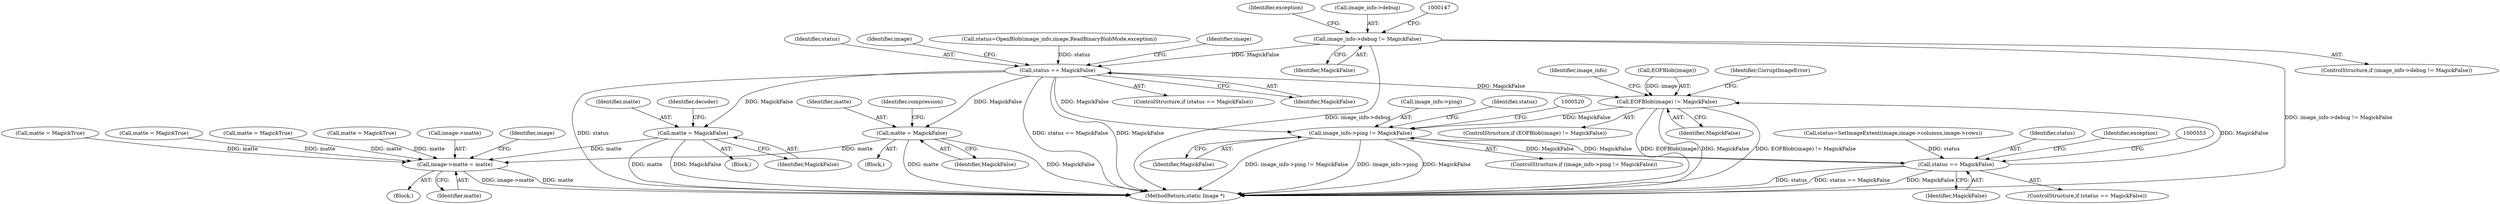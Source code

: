 digraph "0_ImageMagick_f5910e91b0778e03ded45b9022be8eb8f77942cd@pointer" {
"1000141" [label="(Call,image_info->debug != MagickFalse)"];
"1000179" [label="(Call,status == MagickFalse)"];
"1000293" [label="(Call,matte = MagickFalse)"];
"1000473" [label="(Call,image->matte = matte)"];
"1000318" [label="(Call,matte = MagickFalse)"];
"1000449" [label="(Call,EOFBlob(image) != MagickFalse)"];
"1000513" [label="(Call,image_info->ping != MagickFalse)"];
"1000537" [label="(Call,status == MagickFalse)"];
"1000514" [label="(Call,image_info->ping)"];
"1000157" [label="(Identifier,exception)"];
"1000320" [label="(Identifier,MagickFalse)"];
"1000526" [label="(Call,status=SetImageExtent(image,image->columns,image->rows))"];
"1000141" [label="(Call,image_info->debug != MagickFalse)"];
"1000180" [label="(Identifier,status)"];
"1000449" [label="(Call,EOFBlob(image) != MagickFalse)"];
"1000294" [label="(Identifier,matte)"];
"1000142" [label="(Call,image_info->debug)"];
"1000457" [label="(Identifier,image_info)"];
"1000140" [label="(ControlStructure,if (image_info->debug != MagickFalse))"];
"1000452" [label="(Identifier,MagickFalse)"];
"1000330" [label="(Call,matte = MagickTrue)"];
"1000537" [label="(Call,status == MagickFalse)"];
"1000539" [label="(Identifier,MagickFalse)"];
"1000319" [label="(Identifier,matte)"];
"1000538" [label="(Identifier,status)"];
"1000527" [label="(Identifier,status)"];
"1000317" [label="(Block,)"];
"1000512" [label="(ControlStructure,if (image_info->ping != MagickFalse))"];
"1000517" [label="(Identifier,MagickFalse)"];
"1000513" [label="(Call,image_info->ping != MagickFalse)"];
"1000260" [label="(Call,matte = MagickTrue)"];
"1000252" [label="(Call,matte = MagickTrue)"];
"1000297" [label="(Identifier,decoder)"];
"1000442" [label="(Block,)"];
"1000145" [label="(Identifier,MagickFalse)"];
"1000184" [label="(Identifier,image)"];
"1000342" [label="(Call,matte = MagickTrue)"];
"1000450" [label="(Call,EOFBlob(image))"];
"1000473" [label="(Call,image->matte = matte)"];
"1000448" [label="(ControlStructure,if (EOFBlob(image) != MagickFalse))"];
"1000542" [label="(Identifier,exception)"];
"1000292" [label="(Block,)"];
"1000178" [label="(ControlStructure,if (status == MagickFalse))"];
"1000318" [label="(Call,matte = MagickFalse)"];
"1000295" [label="(Identifier,MagickFalse)"];
"1000576" [label="(MethodReturn,static Image *)"];
"1000474" [label="(Call,image->matte)"];
"1000171" [label="(Call,status=OpenBlob(image_info,image,ReadBinaryBlobMode,exception))"];
"1000322" [label="(Identifier,compression)"];
"1000536" [label="(ControlStructure,if (status == MagickFalse))"];
"1000454" [label="(Identifier,CorruptImageError)"];
"1000181" [label="(Identifier,MagickFalse)"];
"1000477" [label="(Identifier,matte)"];
"1000194" [label="(Identifier,image)"];
"1000179" [label="(Call,status == MagickFalse)"];
"1000293" [label="(Call,matte = MagickFalse)"];
"1000480" [label="(Identifier,image)"];
"1000141" -> "1000140"  [label="AST: "];
"1000141" -> "1000145"  [label="CFG: "];
"1000142" -> "1000141"  [label="AST: "];
"1000145" -> "1000141"  [label="AST: "];
"1000147" -> "1000141"  [label="CFG: "];
"1000157" -> "1000141"  [label="CFG: "];
"1000141" -> "1000576"  [label="DDG: image_info->debug"];
"1000141" -> "1000576"  [label="DDG: image_info->debug != MagickFalse"];
"1000141" -> "1000179"  [label="DDG: MagickFalse"];
"1000179" -> "1000178"  [label="AST: "];
"1000179" -> "1000181"  [label="CFG: "];
"1000180" -> "1000179"  [label="AST: "];
"1000181" -> "1000179"  [label="AST: "];
"1000184" -> "1000179"  [label="CFG: "];
"1000194" -> "1000179"  [label="CFG: "];
"1000179" -> "1000576"  [label="DDG: status == MagickFalse"];
"1000179" -> "1000576"  [label="DDG: MagickFalse"];
"1000179" -> "1000576"  [label="DDG: status"];
"1000171" -> "1000179"  [label="DDG: status"];
"1000179" -> "1000293"  [label="DDG: MagickFalse"];
"1000179" -> "1000318"  [label="DDG: MagickFalse"];
"1000179" -> "1000449"  [label="DDG: MagickFalse"];
"1000179" -> "1000513"  [label="DDG: MagickFalse"];
"1000293" -> "1000292"  [label="AST: "];
"1000293" -> "1000295"  [label="CFG: "];
"1000294" -> "1000293"  [label="AST: "];
"1000295" -> "1000293"  [label="AST: "];
"1000297" -> "1000293"  [label="CFG: "];
"1000293" -> "1000576"  [label="DDG: matte"];
"1000293" -> "1000576"  [label="DDG: MagickFalse"];
"1000293" -> "1000473"  [label="DDG: matte"];
"1000473" -> "1000442"  [label="AST: "];
"1000473" -> "1000477"  [label="CFG: "];
"1000474" -> "1000473"  [label="AST: "];
"1000477" -> "1000473"  [label="AST: "];
"1000480" -> "1000473"  [label="CFG: "];
"1000473" -> "1000576"  [label="DDG: image->matte"];
"1000473" -> "1000576"  [label="DDG: matte"];
"1000330" -> "1000473"  [label="DDG: matte"];
"1000318" -> "1000473"  [label="DDG: matte"];
"1000260" -> "1000473"  [label="DDG: matte"];
"1000252" -> "1000473"  [label="DDG: matte"];
"1000342" -> "1000473"  [label="DDG: matte"];
"1000318" -> "1000317"  [label="AST: "];
"1000318" -> "1000320"  [label="CFG: "];
"1000319" -> "1000318"  [label="AST: "];
"1000320" -> "1000318"  [label="AST: "];
"1000322" -> "1000318"  [label="CFG: "];
"1000318" -> "1000576"  [label="DDG: matte"];
"1000318" -> "1000576"  [label="DDG: MagickFalse"];
"1000449" -> "1000448"  [label="AST: "];
"1000449" -> "1000452"  [label="CFG: "];
"1000450" -> "1000449"  [label="AST: "];
"1000452" -> "1000449"  [label="AST: "];
"1000454" -> "1000449"  [label="CFG: "];
"1000457" -> "1000449"  [label="CFG: "];
"1000449" -> "1000576"  [label="DDG: EOFBlob(image)"];
"1000449" -> "1000576"  [label="DDG: MagickFalse"];
"1000449" -> "1000576"  [label="DDG: EOFBlob(image) != MagickFalse"];
"1000450" -> "1000449"  [label="DDG: image"];
"1000537" -> "1000449"  [label="DDG: MagickFalse"];
"1000449" -> "1000513"  [label="DDG: MagickFalse"];
"1000513" -> "1000512"  [label="AST: "];
"1000513" -> "1000517"  [label="CFG: "];
"1000514" -> "1000513"  [label="AST: "];
"1000517" -> "1000513"  [label="AST: "];
"1000520" -> "1000513"  [label="CFG: "];
"1000527" -> "1000513"  [label="CFG: "];
"1000513" -> "1000576"  [label="DDG: image_info->ping != MagickFalse"];
"1000513" -> "1000576"  [label="DDG: image_info->ping"];
"1000513" -> "1000576"  [label="DDG: MagickFalse"];
"1000537" -> "1000513"  [label="DDG: MagickFalse"];
"1000513" -> "1000537"  [label="DDG: MagickFalse"];
"1000537" -> "1000536"  [label="AST: "];
"1000537" -> "1000539"  [label="CFG: "];
"1000538" -> "1000537"  [label="AST: "];
"1000539" -> "1000537"  [label="AST: "];
"1000542" -> "1000537"  [label="CFG: "];
"1000553" -> "1000537"  [label="CFG: "];
"1000537" -> "1000576"  [label="DDG: MagickFalse"];
"1000537" -> "1000576"  [label="DDG: status"];
"1000537" -> "1000576"  [label="DDG: status == MagickFalse"];
"1000526" -> "1000537"  [label="DDG: status"];
}
